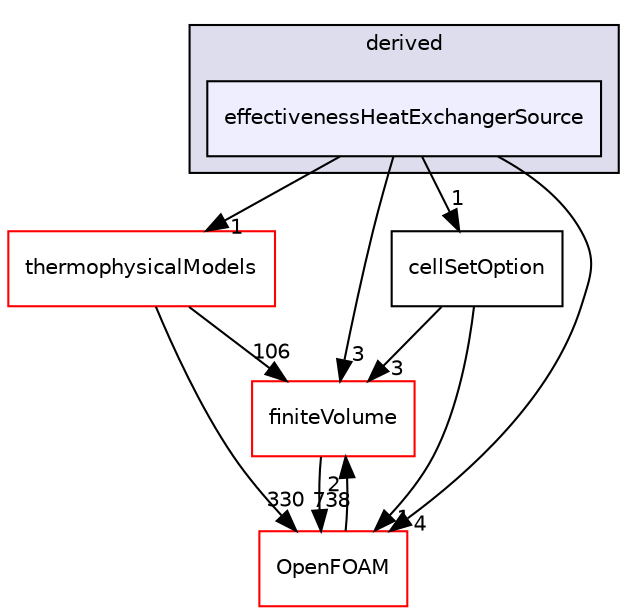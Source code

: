 digraph "src/fvOptions/sources/derived/effectivenessHeatExchangerSource" {
  bgcolor=transparent;
  compound=true
  node [ fontsize="10", fontname="Helvetica"];
  edge [ labelfontsize="10", labelfontname="Helvetica"];
  subgraph clusterdir_04ada5f3e1c5f73b4b84eeccdf3d9cec {
    graph [ bgcolor="#ddddee", pencolor="black", label="derived" fontname="Helvetica", fontsize="10", URL="dir_04ada5f3e1c5f73b4b84eeccdf3d9cec.html"]
  dir_e335d225b39325a9a09efed6589578ea [shape=box, label="effectivenessHeatExchangerSource", style="filled", fillcolor="#eeeeff", pencolor="black", URL="dir_e335d225b39325a9a09efed6589578ea.html"];
  }
  dir_9bd15774b555cf7259a6fa18f99fe99b [shape=box label="finiteVolume" color="red" URL="dir_9bd15774b555cf7259a6fa18f99fe99b.html"];
  dir_2778d089ec5c4f66810b11f753867003 [shape=box label="thermophysicalModels" color="red" URL="dir_2778d089ec5c4f66810b11f753867003.html"];
  dir_c5473ff19b20e6ec4dfe5c310b3778a8 [shape=box label="OpenFOAM" color="red" URL="dir_c5473ff19b20e6ec4dfe5c310b3778a8.html"];
  dir_3985ce20ae33982f8c583731dc480b49 [shape=box label="cellSetOption" URL="dir_3985ce20ae33982f8c583731dc480b49.html"];
  dir_9bd15774b555cf7259a6fa18f99fe99b->dir_c5473ff19b20e6ec4dfe5c310b3778a8 [headlabel="738", labeldistance=1.5 headhref="dir_000898_001898.html"];
  dir_e335d225b39325a9a09efed6589578ea->dir_9bd15774b555cf7259a6fa18f99fe99b [headlabel="3", labeldistance=1.5 headhref="dir_001333_000898.html"];
  dir_e335d225b39325a9a09efed6589578ea->dir_2778d089ec5c4f66810b11f753867003 [headlabel="1", labeldistance=1.5 headhref="dir_001333_001240.html"];
  dir_e335d225b39325a9a09efed6589578ea->dir_c5473ff19b20e6ec4dfe5c310b3778a8 [headlabel="4", labeldistance=1.5 headhref="dir_001333_001898.html"];
  dir_e335d225b39325a9a09efed6589578ea->dir_3985ce20ae33982f8c583731dc480b49 [headlabel="1", labeldistance=1.5 headhref="dir_001333_001319.html"];
  dir_2778d089ec5c4f66810b11f753867003->dir_9bd15774b555cf7259a6fa18f99fe99b [headlabel="106", labeldistance=1.5 headhref="dir_001240_000898.html"];
  dir_2778d089ec5c4f66810b11f753867003->dir_c5473ff19b20e6ec4dfe5c310b3778a8 [headlabel="330", labeldistance=1.5 headhref="dir_001240_001898.html"];
  dir_c5473ff19b20e6ec4dfe5c310b3778a8->dir_9bd15774b555cf7259a6fa18f99fe99b [headlabel="2", labeldistance=1.5 headhref="dir_001898_000898.html"];
  dir_3985ce20ae33982f8c583731dc480b49->dir_9bd15774b555cf7259a6fa18f99fe99b [headlabel="3", labeldistance=1.5 headhref="dir_001319_000898.html"];
  dir_3985ce20ae33982f8c583731dc480b49->dir_c5473ff19b20e6ec4dfe5c310b3778a8 [headlabel="1", labeldistance=1.5 headhref="dir_001319_001898.html"];
}
